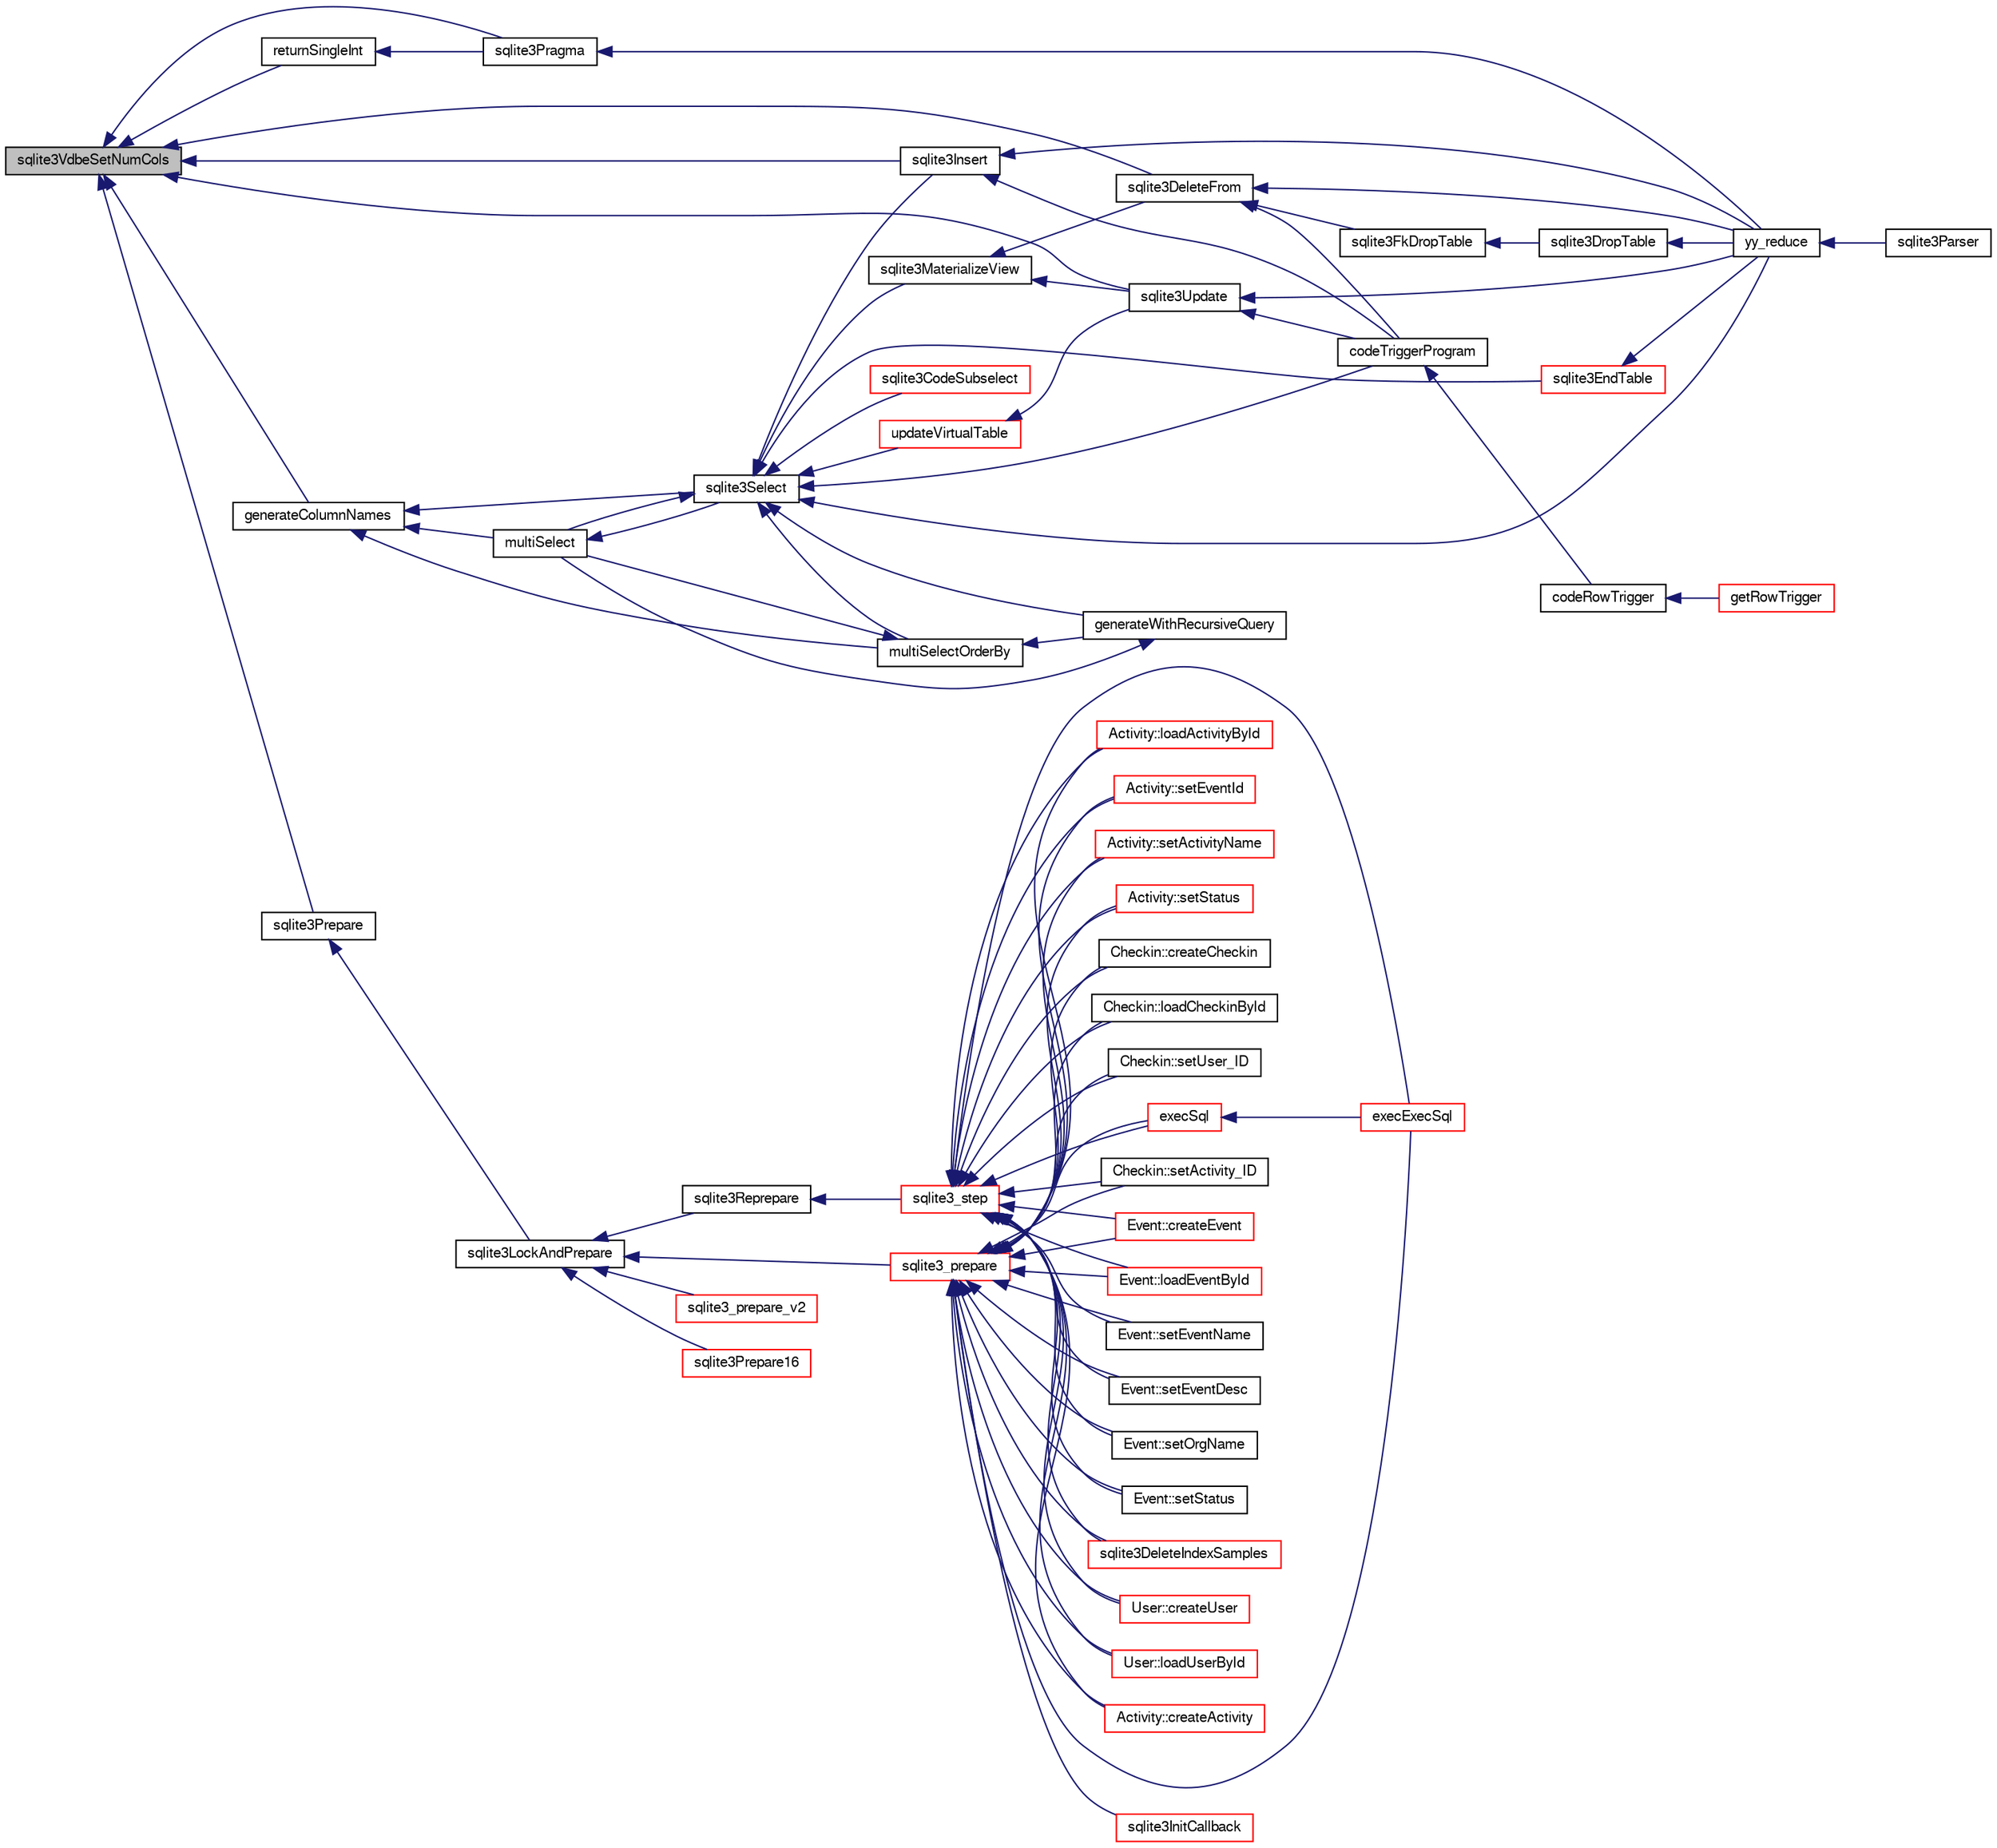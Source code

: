 digraph "sqlite3VdbeSetNumCols"
{
  edge [fontname="FreeSans",fontsize="10",labelfontname="FreeSans",labelfontsize="10"];
  node [fontname="FreeSans",fontsize="10",shape=record];
  rankdir="LR";
  Node790821 [label="sqlite3VdbeSetNumCols",height=0.2,width=0.4,color="black", fillcolor="grey75", style="filled", fontcolor="black"];
  Node790821 -> Node790822 [dir="back",color="midnightblue",fontsize="10",style="solid",fontname="FreeSans"];
  Node790822 [label="sqlite3DeleteFrom",height=0.2,width=0.4,color="black", fillcolor="white", style="filled",URL="$sqlite3_8c.html#ab9b4b45349188b49eabb23f94608a091"];
  Node790822 -> Node790823 [dir="back",color="midnightblue",fontsize="10",style="solid",fontname="FreeSans"];
  Node790823 [label="sqlite3FkDropTable",height=0.2,width=0.4,color="black", fillcolor="white", style="filled",URL="$sqlite3_8c.html#a1218c6fc74e89152ceaa4760e82f5ef9"];
  Node790823 -> Node790824 [dir="back",color="midnightblue",fontsize="10",style="solid",fontname="FreeSans"];
  Node790824 [label="sqlite3DropTable",height=0.2,width=0.4,color="black", fillcolor="white", style="filled",URL="$sqlite3_8c.html#a5534f77364b5568783c0e50db3c9defb"];
  Node790824 -> Node790825 [dir="back",color="midnightblue",fontsize="10",style="solid",fontname="FreeSans"];
  Node790825 [label="yy_reduce",height=0.2,width=0.4,color="black", fillcolor="white", style="filled",URL="$sqlite3_8c.html#a7c419a9b25711c666a9a2449ef377f14"];
  Node790825 -> Node790826 [dir="back",color="midnightblue",fontsize="10",style="solid",fontname="FreeSans"];
  Node790826 [label="sqlite3Parser",height=0.2,width=0.4,color="black", fillcolor="white", style="filled",URL="$sqlite3_8c.html#a0327d71a5fabe0b6a343d78a2602e72a"];
  Node790822 -> Node790827 [dir="back",color="midnightblue",fontsize="10",style="solid",fontname="FreeSans"];
  Node790827 [label="codeTriggerProgram",height=0.2,width=0.4,color="black", fillcolor="white", style="filled",URL="$sqlite3_8c.html#a120801f59d9281d201d2ff4b2606836e"];
  Node790827 -> Node790828 [dir="back",color="midnightblue",fontsize="10",style="solid",fontname="FreeSans"];
  Node790828 [label="codeRowTrigger",height=0.2,width=0.4,color="black", fillcolor="white", style="filled",URL="$sqlite3_8c.html#a463cea5aaaf388b560b206570a0022fc"];
  Node790828 -> Node790829 [dir="back",color="midnightblue",fontsize="10",style="solid",fontname="FreeSans"];
  Node790829 [label="getRowTrigger",height=0.2,width=0.4,color="red", fillcolor="white", style="filled",URL="$sqlite3_8c.html#a69626ef20b540d1a2b19cf56f3f45689"];
  Node790822 -> Node790825 [dir="back",color="midnightblue",fontsize="10",style="solid",fontname="FreeSans"];
  Node790821 -> Node790834 [dir="back",color="midnightblue",fontsize="10",style="solid",fontname="FreeSans"];
  Node790834 [label="sqlite3Insert",height=0.2,width=0.4,color="black", fillcolor="white", style="filled",URL="$sqlite3_8c.html#a5b17c9c2000bae6bdff8e6be48d7dc2b"];
  Node790834 -> Node790827 [dir="back",color="midnightblue",fontsize="10",style="solid",fontname="FreeSans"];
  Node790834 -> Node790825 [dir="back",color="midnightblue",fontsize="10",style="solid",fontname="FreeSans"];
  Node790821 -> Node790838 [dir="back",color="midnightblue",fontsize="10",style="solid",fontname="FreeSans"];
  Node790838 [label="returnSingleInt",height=0.2,width=0.4,color="black", fillcolor="white", style="filled",URL="$sqlite3_8c.html#ac113284b70126c8f10e1603da0b16b26"];
  Node790838 -> Node790839 [dir="back",color="midnightblue",fontsize="10",style="solid",fontname="FreeSans"];
  Node790839 [label="sqlite3Pragma",height=0.2,width=0.4,color="black", fillcolor="white", style="filled",URL="$sqlite3_8c.html#a111391370f58f8e6a6eca51fd34d62ed"];
  Node790839 -> Node790825 [dir="back",color="midnightblue",fontsize="10",style="solid",fontname="FreeSans"];
  Node790821 -> Node790839 [dir="back",color="midnightblue",fontsize="10",style="solid",fontname="FreeSans"];
  Node790821 -> Node790840 [dir="back",color="midnightblue",fontsize="10",style="solid",fontname="FreeSans"];
  Node790840 [label="sqlite3Prepare",height=0.2,width=0.4,color="black", fillcolor="white", style="filled",URL="$sqlite3_8c.html#acb25890858d0bf4b12eb7aae569f0c7b"];
  Node790840 -> Node790841 [dir="back",color="midnightblue",fontsize="10",style="solid",fontname="FreeSans"];
  Node790841 [label="sqlite3LockAndPrepare",height=0.2,width=0.4,color="black", fillcolor="white", style="filled",URL="$sqlite3_8c.html#a5db1ec5589aa2b02c6d979211a8789bd"];
  Node790841 -> Node790842 [dir="back",color="midnightblue",fontsize="10",style="solid",fontname="FreeSans"];
  Node790842 [label="sqlite3Reprepare",height=0.2,width=0.4,color="black", fillcolor="white", style="filled",URL="$sqlite3_8c.html#a7e2f7299cc947d07e782f6ac561fa937"];
  Node790842 -> Node790843 [dir="back",color="midnightblue",fontsize="10",style="solid",fontname="FreeSans"];
  Node790843 [label="sqlite3_step",height=0.2,width=0.4,color="red", fillcolor="white", style="filled",URL="$sqlite3_8h.html#ac1e491ce36b7471eb28387f7d3c74334"];
  Node790843 -> Node790844 [dir="back",color="midnightblue",fontsize="10",style="solid",fontname="FreeSans"];
  Node790844 [label="Activity::createActivity",height=0.2,width=0.4,color="red", fillcolor="white", style="filled",URL="$classActivity.html#a813cc5e52c14ab49b39014c134e3425b"];
  Node790843 -> Node790847 [dir="back",color="midnightblue",fontsize="10",style="solid",fontname="FreeSans"];
  Node790847 [label="Activity::loadActivityById",height=0.2,width=0.4,color="red", fillcolor="white", style="filled",URL="$classActivity.html#abe4ffb4f08a47212ebf9013259d9e7fd"];
  Node790843 -> Node790849 [dir="back",color="midnightblue",fontsize="10",style="solid",fontname="FreeSans"];
  Node790849 [label="Activity::setEventId",height=0.2,width=0.4,color="red", fillcolor="white", style="filled",URL="$classActivity.html#adb1d0fd0d08f473e068f0a4086bfa9ca"];
  Node790843 -> Node790850 [dir="back",color="midnightblue",fontsize="10",style="solid",fontname="FreeSans"];
  Node790850 [label="Activity::setActivityName",height=0.2,width=0.4,color="red", fillcolor="white", style="filled",URL="$classActivity.html#a62dc3737b33915a36086f9dd26d16a81"];
  Node790843 -> Node790851 [dir="back",color="midnightblue",fontsize="10",style="solid",fontname="FreeSans"];
  Node790851 [label="Activity::setStatus",height=0.2,width=0.4,color="red", fillcolor="white", style="filled",URL="$classActivity.html#af618135a7738f4d2a7ee147a8ef912ea"];
  Node790843 -> Node790852 [dir="back",color="midnightblue",fontsize="10",style="solid",fontname="FreeSans"];
  Node790852 [label="Checkin::createCheckin",height=0.2,width=0.4,color="black", fillcolor="white", style="filled",URL="$classCheckin.html#a4e40acdf7fff0e607f6de4f24f3a163c"];
  Node790843 -> Node790853 [dir="back",color="midnightblue",fontsize="10",style="solid",fontname="FreeSans"];
  Node790853 [label="Checkin::loadCheckinById",height=0.2,width=0.4,color="black", fillcolor="white", style="filled",URL="$classCheckin.html#a3461f70ea6c68475225f2a07f78a21e0"];
  Node790843 -> Node790854 [dir="back",color="midnightblue",fontsize="10",style="solid",fontname="FreeSans"];
  Node790854 [label="Checkin::setUser_ID",height=0.2,width=0.4,color="black", fillcolor="white", style="filled",URL="$classCheckin.html#a76ab640f4f912876dbebf183db5359c6"];
  Node790843 -> Node790855 [dir="back",color="midnightblue",fontsize="10",style="solid",fontname="FreeSans"];
  Node790855 [label="Checkin::setActivity_ID",height=0.2,width=0.4,color="black", fillcolor="white", style="filled",URL="$classCheckin.html#ab2ff3ec2604ec73a42af25874a00b232"];
  Node790843 -> Node790856 [dir="back",color="midnightblue",fontsize="10",style="solid",fontname="FreeSans"];
  Node790856 [label="Event::createEvent",height=0.2,width=0.4,color="red", fillcolor="white", style="filled",URL="$classEvent.html#a77adb9f4a46ffb32c2d931f0691f5903"];
  Node790843 -> Node790857 [dir="back",color="midnightblue",fontsize="10",style="solid",fontname="FreeSans"];
  Node790857 [label="Event::loadEventById",height=0.2,width=0.4,color="red", fillcolor="white", style="filled",URL="$classEvent.html#afa66cea33f722dbeecb69cc98fdea055"];
  Node790843 -> Node790858 [dir="back",color="midnightblue",fontsize="10",style="solid",fontname="FreeSans"];
  Node790858 [label="Event::setEventName",height=0.2,width=0.4,color="black", fillcolor="white", style="filled",URL="$classEvent.html#a10596b6ca077df05184e30d62b08729d"];
  Node790843 -> Node790859 [dir="back",color="midnightblue",fontsize="10",style="solid",fontname="FreeSans"];
  Node790859 [label="Event::setEventDesc",height=0.2,width=0.4,color="black", fillcolor="white", style="filled",URL="$classEvent.html#ae36b8377dcae792f1c5c4726024c981b"];
  Node790843 -> Node790860 [dir="back",color="midnightblue",fontsize="10",style="solid",fontname="FreeSans"];
  Node790860 [label="Event::setOrgName",height=0.2,width=0.4,color="black", fillcolor="white", style="filled",URL="$classEvent.html#a19aac0f776bd764563a54977656cf680"];
  Node790843 -> Node790861 [dir="back",color="midnightblue",fontsize="10",style="solid",fontname="FreeSans"];
  Node790861 [label="Event::setStatus",height=0.2,width=0.4,color="black", fillcolor="white", style="filled",URL="$classEvent.html#ab0a6b9285af0f4172eb841e2b80f8972"];
  Node790843 -> Node790865 [dir="back",color="midnightblue",fontsize="10",style="solid",fontname="FreeSans"];
  Node790865 [label="sqlite3DeleteIndexSamples",height=0.2,width=0.4,color="red", fillcolor="white", style="filled",URL="$sqlite3_8c.html#aaeda0302fbf61397ec009f65bed047ef"];
  Node790843 -> Node791039 [dir="back",color="midnightblue",fontsize="10",style="solid",fontname="FreeSans"];
  Node791039 [label="execSql",height=0.2,width=0.4,color="red", fillcolor="white", style="filled",URL="$sqlite3_8c.html#a7d16651b98a110662f4c265eff0246cb"];
  Node791039 -> Node791040 [dir="back",color="midnightblue",fontsize="10",style="solid",fontname="FreeSans"];
  Node791040 [label="execExecSql",height=0.2,width=0.4,color="red", fillcolor="white", style="filled",URL="$sqlite3_8c.html#ac1be09a6c047f21133d16378d301e0d4"];
  Node790843 -> Node791040 [dir="back",color="midnightblue",fontsize="10",style="solid",fontname="FreeSans"];
  Node790843 -> Node791042 [dir="back",color="midnightblue",fontsize="10",style="solid",fontname="FreeSans"];
  Node791042 [label="User::createUser",height=0.2,width=0.4,color="red", fillcolor="white", style="filled",URL="$classUser.html#a22ed673939e8cc0a136130b809bba513"];
  Node790843 -> Node791075 [dir="back",color="midnightblue",fontsize="10",style="solid",fontname="FreeSans"];
  Node791075 [label="User::loadUserById",height=0.2,width=0.4,color="red", fillcolor="white", style="filled",URL="$classUser.html#a863377665b7fb83c5547dcf9727f5092"];
  Node790841 -> Node791079 [dir="back",color="midnightblue",fontsize="10",style="solid",fontname="FreeSans"];
  Node791079 [label="sqlite3_prepare",height=0.2,width=0.4,color="red", fillcolor="white", style="filled",URL="$sqlite3_8h.html#a8c39e7b9dbeff01f0a399b46d4b29f1c"];
  Node791079 -> Node790844 [dir="back",color="midnightblue",fontsize="10",style="solid",fontname="FreeSans"];
  Node791079 -> Node790847 [dir="back",color="midnightblue",fontsize="10",style="solid",fontname="FreeSans"];
  Node791079 -> Node790849 [dir="back",color="midnightblue",fontsize="10",style="solid",fontname="FreeSans"];
  Node791079 -> Node790850 [dir="back",color="midnightblue",fontsize="10",style="solid",fontname="FreeSans"];
  Node791079 -> Node790851 [dir="back",color="midnightblue",fontsize="10",style="solid",fontname="FreeSans"];
  Node791079 -> Node790852 [dir="back",color="midnightblue",fontsize="10",style="solid",fontname="FreeSans"];
  Node791079 -> Node790853 [dir="back",color="midnightblue",fontsize="10",style="solid",fontname="FreeSans"];
  Node791079 -> Node790854 [dir="back",color="midnightblue",fontsize="10",style="solid",fontname="FreeSans"];
  Node791079 -> Node790855 [dir="back",color="midnightblue",fontsize="10",style="solid",fontname="FreeSans"];
  Node791079 -> Node790856 [dir="back",color="midnightblue",fontsize="10",style="solid",fontname="FreeSans"];
  Node791079 -> Node790857 [dir="back",color="midnightblue",fontsize="10",style="solid",fontname="FreeSans"];
  Node791079 -> Node790858 [dir="back",color="midnightblue",fontsize="10",style="solid",fontname="FreeSans"];
  Node791079 -> Node790859 [dir="back",color="midnightblue",fontsize="10",style="solid",fontname="FreeSans"];
  Node791079 -> Node790860 [dir="back",color="midnightblue",fontsize="10",style="solid",fontname="FreeSans"];
  Node791079 -> Node790861 [dir="back",color="midnightblue",fontsize="10",style="solid",fontname="FreeSans"];
  Node791079 -> Node790865 [dir="back",color="midnightblue",fontsize="10",style="solid",fontname="FreeSans"];
  Node791079 -> Node791032 [dir="back",color="midnightblue",fontsize="10",style="solid",fontname="FreeSans"];
  Node791032 [label="sqlite3InitCallback",height=0.2,width=0.4,color="red", fillcolor="white", style="filled",URL="$sqlite3_8c.html#a5183ff3c8b5311c7332250013ee018b3"];
  Node791079 -> Node791039 [dir="back",color="midnightblue",fontsize="10",style="solid",fontname="FreeSans"];
  Node791079 -> Node791040 [dir="back",color="midnightblue",fontsize="10",style="solid",fontname="FreeSans"];
  Node791079 -> Node791042 [dir="back",color="midnightblue",fontsize="10",style="solid",fontname="FreeSans"];
  Node791079 -> Node791075 [dir="back",color="midnightblue",fontsize="10",style="solid",fontname="FreeSans"];
  Node790841 -> Node791080 [dir="back",color="midnightblue",fontsize="10",style="solid",fontname="FreeSans"];
  Node791080 [label="sqlite3_prepare_v2",height=0.2,width=0.4,color="red", fillcolor="white", style="filled",URL="$sqlite3_8h.html#a85d4203bb54c984c5325c2f5b3664985"];
  Node790841 -> Node791081 [dir="back",color="midnightblue",fontsize="10",style="solid",fontname="FreeSans"];
  Node791081 [label="sqlite3Prepare16",height=0.2,width=0.4,color="red", fillcolor="white", style="filled",URL="$sqlite3_8c.html#a5842e6724b91885125f83c438da1f15b"];
  Node790821 -> Node791084 [dir="back",color="midnightblue",fontsize="10",style="solid",fontname="FreeSans"];
  Node791084 [label="generateColumnNames",height=0.2,width=0.4,color="black", fillcolor="white", style="filled",URL="$sqlite3_8c.html#a9373f35df9061335d5b371e7bbf22a11"];
  Node791084 -> Node790929 [dir="back",color="midnightblue",fontsize="10",style="solid",fontname="FreeSans"];
  Node790929 [label="multiSelect",height=0.2,width=0.4,color="black", fillcolor="white", style="filled",URL="$sqlite3_8c.html#a6456c61f3d9b2389738753cedfa24fa7"];
  Node790929 -> Node790905 [dir="back",color="midnightblue",fontsize="10",style="solid",fontname="FreeSans"];
  Node790905 [label="sqlite3Select",height=0.2,width=0.4,color="black", fillcolor="white", style="filled",URL="$sqlite3_8c.html#a2465ee8c956209ba4b272477b7c21a45"];
  Node790905 -> Node790906 [dir="back",color="midnightblue",fontsize="10",style="solid",fontname="FreeSans"];
  Node790906 [label="sqlite3CodeSubselect",height=0.2,width=0.4,color="red", fillcolor="white", style="filled",URL="$sqlite3_8c.html#aa69b46d2204a1d1b110107a1be12ee0c"];
  Node790905 -> Node790882 [dir="back",color="midnightblue",fontsize="10",style="solid",fontname="FreeSans"];
  Node790882 [label="sqlite3EndTable",height=0.2,width=0.4,color="red", fillcolor="white", style="filled",URL="$sqlite3_8c.html#a7b5f2c66c0f0b6f819d970ca389768b0"];
  Node790882 -> Node790825 [dir="back",color="midnightblue",fontsize="10",style="solid",fontname="FreeSans"];
  Node790905 -> Node790946 [dir="back",color="midnightblue",fontsize="10",style="solid",fontname="FreeSans"];
  Node790946 [label="sqlite3MaterializeView",height=0.2,width=0.4,color="black", fillcolor="white", style="filled",URL="$sqlite3_8c.html#a4557984b0b75f998fb0c3f231c9b1def"];
  Node790946 -> Node790822 [dir="back",color="midnightblue",fontsize="10",style="solid",fontname="FreeSans"];
  Node790946 -> Node790835 [dir="back",color="midnightblue",fontsize="10",style="solid",fontname="FreeSans"];
  Node790835 [label="sqlite3Update",height=0.2,width=0.4,color="black", fillcolor="white", style="filled",URL="$sqlite3_8c.html#ac5aa67c46e8cc8174566fabe6809fafa"];
  Node790835 -> Node790827 [dir="back",color="midnightblue",fontsize="10",style="solid",fontname="FreeSans"];
  Node790835 -> Node790825 [dir="back",color="midnightblue",fontsize="10",style="solid",fontname="FreeSans"];
  Node790905 -> Node790834 [dir="back",color="midnightblue",fontsize="10",style="solid",fontname="FreeSans"];
  Node790905 -> Node790928 [dir="back",color="midnightblue",fontsize="10",style="solid",fontname="FreeSans"];
  Node790928 [label="generateWithRecursiveQuery",height=0.2,width=0.4,color="black", fillcolor="white", style="filled",URL="$sqlite3_8c.html#ade2c3663fa9c3b9676507984b9483942"];
  Node790928 -> Node790929 [dir="back",color="midnightblue",fontsize="10",style="solid",fontname="FreeSans"];
  Node790905 -> Node790929 [dir="back",color="midnightblue",fontsize="10",style="solid",fontname="FreeSans"];
  Node790905 -> Node790930 [dir="back",color="midnightblue",fontsize="10",style="solid",fontname="FreeSans"];
  Node790930 [label="multiSelectOrderBy",height=0.2,width=0.4,color="black", fillcolor="white", style="filled",URL="$sqlite3_8c.html#afcdb8488c6f4dfdadaf9f04bca35b808"];
  Node790930 -> Node790928 [dir="back",color="midnightblue",fontsize="10",style="solid",fontname="FreeSans"];
  Node790930 -> Node790929 [dir="back",color="midnightblue",fontsize="10",style="solid",fontname="FreeSans"];
  Node790905 -> Node790827 [dir="back",color="midnightblue",fontsize="10",style="solid",fontname="FreeSans"];
  Node790905 -> Node790947 [dir="back",color="midnightblue",fontsize="10",style="solid",fontname="FreeSans"];
  Node790947 [label="updateVirtualTable",height=0.2,width=0.4,color="red", fillcolor="white", style="filled",URL="$sqlite3_8c.html#a740220531db9293c39a2cdd7da3f74e1"];
  Node790947 -> Node790835 [dir="back",color="midnightblue",fontsize="10",style="solid",fontname="FreeSans"];
  Node790905 -> Node790825 [dir="back",color="midnightblue",fontsize="10",style="solid",fontname="FreeSans"];
  Node791084 -> Node790930 [dir="back",color="midnightblue",fontsize="10",style="solid",fontname="FreeSans"];
  Node791084 -> Node790905 [dir="back",color="midnightblue",fontsize="10",style="solid",fontname="FreeSans"];
  Node790821 -> Node790835 [dir="back",color="midnightblue",fontsize="10",style="solid",fontname="FreeSans"];
}
